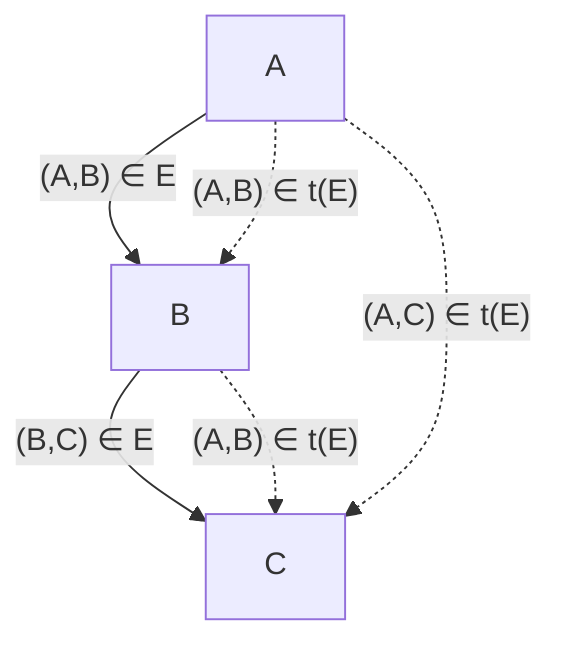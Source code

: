 flowchart

    A --(A,B) ∈ E--> B
    B --(B,C) ∈ E--> C

    A -.(A,B) ∈ t(E).-> B
    B -.(A,B) ∈ t(E).-> C
    A -.(A,C) ∈ t(E).-> C